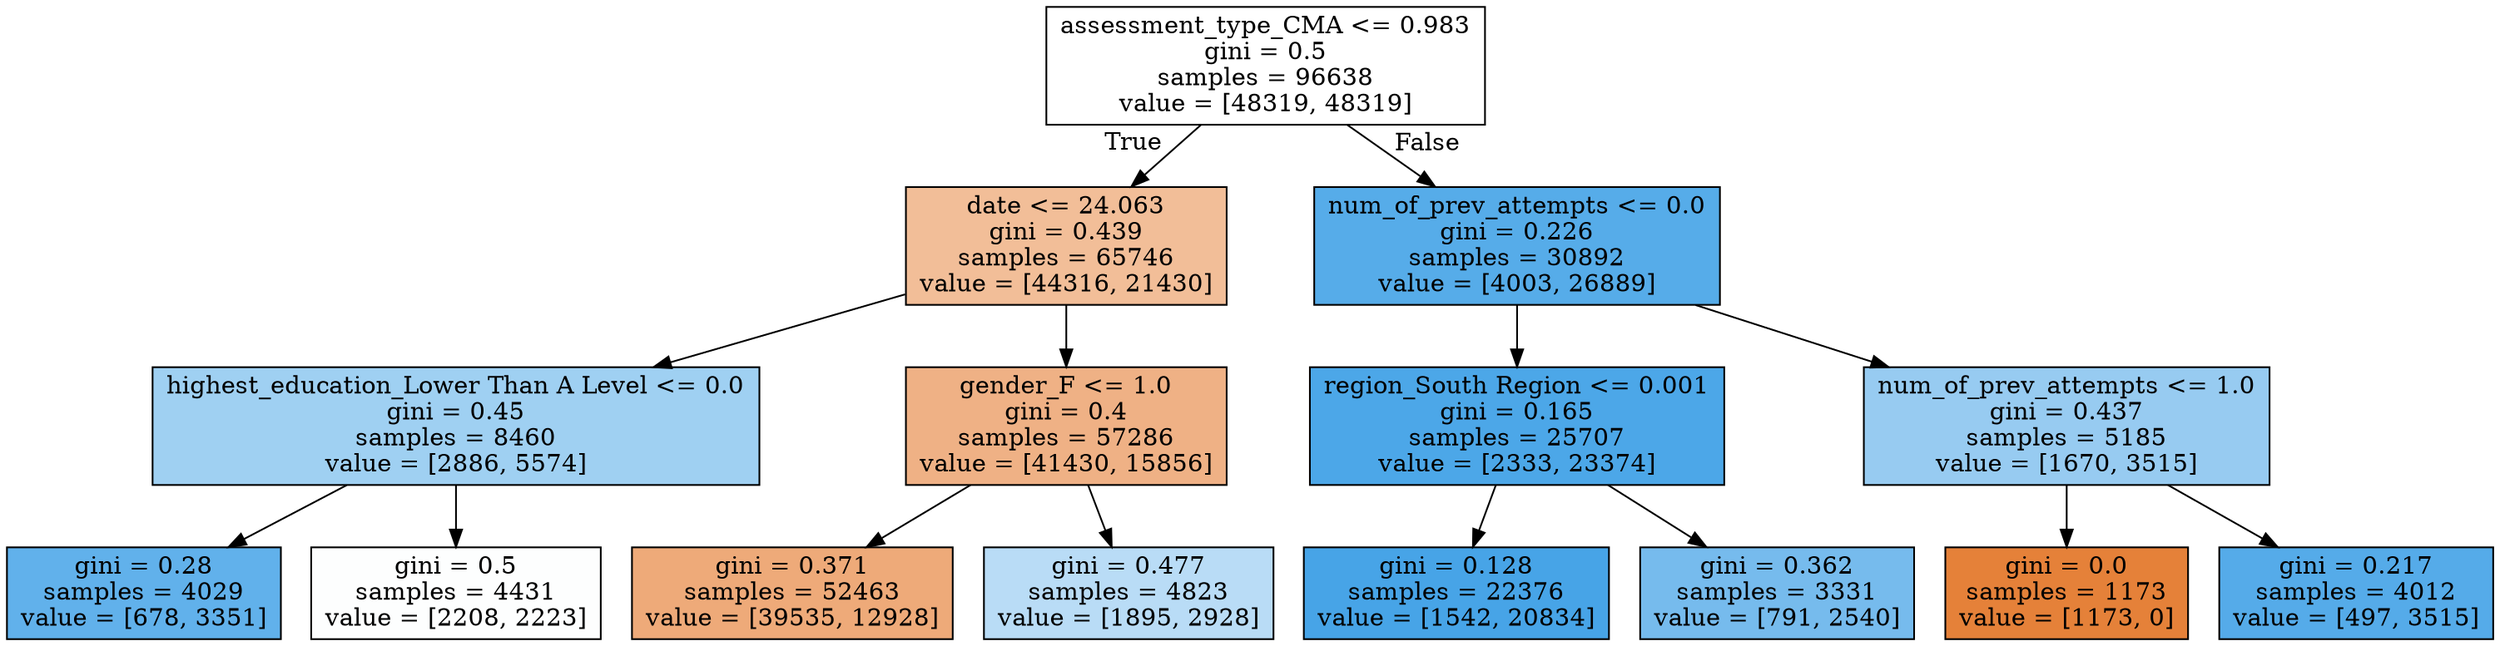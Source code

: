 digraph Tree {
node [shape=box, style="filled", color="black"] ;
0 [label="assessment_type_CMA <= 0.983\ngini = 0.5\nsamples = 96638\nvalue = [48319, 48319]", fillcolor="#e5813900"] ;
1 [label="date <= 24.063\ngini = 0.439\nsamples = 65746\nvalue = [44316, 21430]", fillcolor="#e5813984"] ;
0 -> 1 [labeldistance=2.5, labelangle=45, headlabel="True"] ;
2 [label="highest_education_Lower Than A Level <= 0.0\ngini = 0.45\nsamples = 8460\nvalue = [2886, 5574]", fillcolor="#399de57b"] ;
1 -> 2 ;
3 [label="gini = 0.28\nsamples = 4029\nvalue = [678, 3351]", fillcolor="#399de5cb"] ;
2 -> 3 ;
4 [label="gini = 0.5\nsamples = 4431\nvalue = [2208, 2223]", fillcolor="#399de502"] ;
2 -> 4 ;
5 [label="gender_F <= 1.0\ngini = 0.4\nsamples = 57286\nvalue = [41430, 15856]", fillcolor="#e581399d"] ;
1 -> 5 ;
6 [label="gini = 0.371\nsamples = 52463\nvalue = [39535, 12928]", fillcolor="#e58139ac"] ;
5 -> 6 ;
7 [label="gini = 0.477\nsamples = 4823\nvalue = [1895, 2928]", fillcolor="#399de55a"] ;
5 -> 7 ;
8 [label="num_of_prev_attempts <= 0.0\ngini = 0.226\nsamples = 30892\nvalue = [4003, 26889]", fillcolor="#399de5d9"] ;
0 -> 8 [labeldistance=2.5, labelangle=-45, headlabel="False"] ;
9 [label="region_South Region <= 0.001\ngini = 0.165\nsamples = 25707\nvalue = [2333, 23374]", fillcolor="#399de5e6"] ;
8 -> 9 ;
10 [label="gini = 0.128\nsamples = 22376\nvalue = [1542, 20834]", fillcolor="#399de5ec"] ;
9 -> 10 ;
11 [label="gini = 0.362\nsamples = 3331\nvalue = [791, 2540]", fillcolor="#399de5b0"] ;
9 -> 11 ;
12 [label="num_of_prev_attempts <= 1.0\ngini = 0.437\nsamples = 5185\nvalue = [1670, 3515]", fillcolor="#399de586"] ;
8 -> 12 ;
13 [label="gini = 0.0\nsamples = 1173\nvalue = [1173, 0]", fillcolor="#e58139ff"] ;
12 -> 13 ;
14 [label="gini = 0.217\nsamples = 4012\nvalue = [497, 3515]", fillcolor="#399de5db"] ;
12 -> 14 ;
}